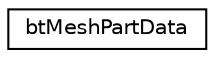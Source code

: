 digraph "Graphical Class Hierarchy"
{
  edge [fontname="Helvetica",fontsize="10",labelfontname="Helvetica",labelfontsize="10"];
  node [fontname="Helvetica",fontsize="10",shape=record];
  rankdir="LR";
  Node1 [label="btMeshPartData",height=0.2,width=0.4,color="black", fillcolor="white", style="filled",URL="$structbt_mesh_part_data.html",tooltip="do not change those serialization structures, it requires an updated sBulletDNAstr/sBulletDNAstr64 ..."];
}
